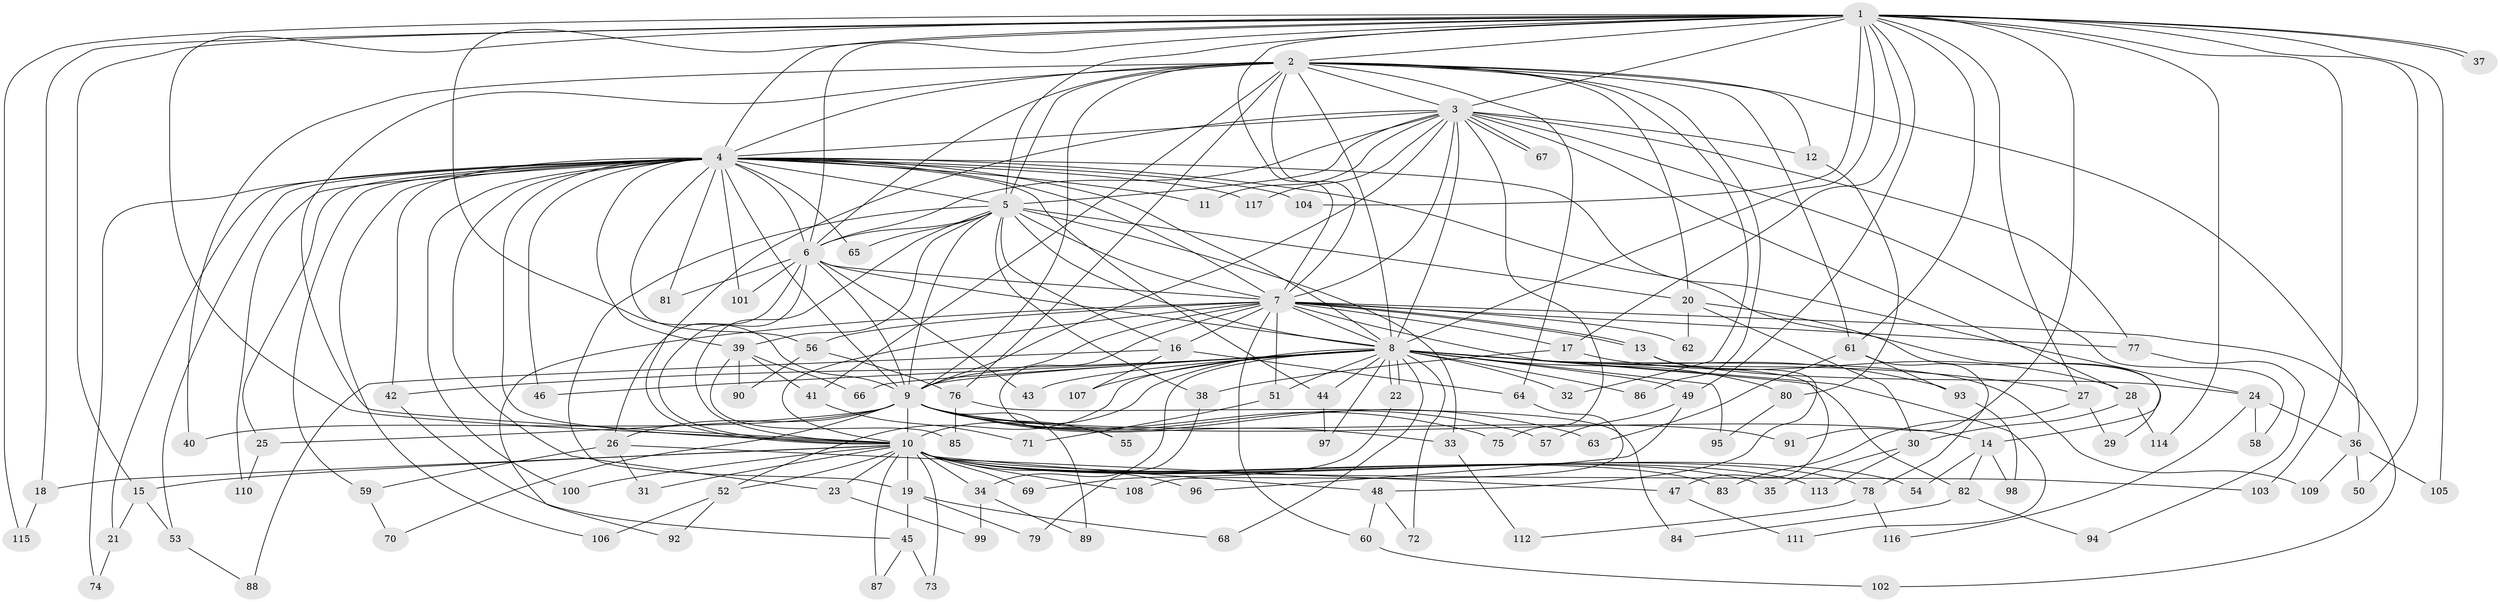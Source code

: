 // coarse degree distribution, {22: 0.011494252873563218, 19: 0.034482758620689655, 26: 0.022988505747126436, 17: 0.011494252873563218, 20: 0.011494252873563218, 31: 0.011494252873563218, 2: 0.4942528735632184, 3: 0.1839080459770115, 4: 0.12643678160919541, 5: 0.05747126436781609, 8: 0.011494252873563218, 6: 0.022988505747126436}
// Generated by graph-tools (version 1.1) at 2025/23/03/03/25 07:23:37]
// undirected, 117 vertices, 259 edges
graph export_dot {
graph [start="1"]
  node [color=gray90,style=filled];
  1;
  2;
  3;
  4;
  5;
  6;
  7;
  8;
  9;
  10;
  11;
  12;
  13;
  14;
  15;
  16;
  17;
  18;
  19;
  20;
  21;
  22;
  23;
  24;
  25;
  26;
  27;
  28;
  29;
  30;
  31;
  32;
  33;
  34;
  35;
  36;
  37;
  38;
  39;
  40;
  41;
  42;
  43;
  44;
  45;
  46;
  47;
  48;
  49;
  50;
  51;
  52;
  53;
  54;
  55;
  56;
  57;
  58;
  59;
  60;
  61;
  62;
  63;
  64;
  65;
  66;
  67;
  68;
  69;
  70;
  71;
  72;
  73;
  74;
  75;
  76;
  77;
  78;
  79;
  80;
  81;
  82;
  83;
  84;
  85;
  86;
  87;
  88;
  89;
  90;
  91;
  92;
  93;
  94;
  95;
  96;
  97;
  98;
  99;
  100;
  101;
  102;
  103;
  104;
  105;
  106;
  107;
  108;
  109;
  110;
  111;
  112;
  113;
  114;
  115;
  116;
  117;
  1 -- 2;
  1 -- 3;
  1 -- 4;
  1 -- 5;
  1 -- 6;
  1 -- 7;
  1 -- 8;
  1 -- 9;
  1 -- 10;
  1 -- 15;
  1 -- 17;
  1 -- 18;
  1 -- 27;
  1 -- 37;
  1 -- 37;
  1 -- 49;
  1 -- 50;
  1 -- 61;
  1 -- 91;
  1 -- 103;
  1 -- 104;
  1 -- 105;
  1 -- 114;
  1 -- 115;
  2 -- 3;
  2 -- 4;
  2 -- 5;
  2 -- 6;
  2 -- 7;
  2 -- 8;
  2 -- 9;
  2 -- 10;
  2 -- 12;
  2 -- 20;
  2 -- 32;
  2 -- 36;
  2 -- 40;
  2 -- 41;
  2 -- 61;
  2 -- 64;
  2 -- 76;
  2 -- 86;
  3 -- 4;
  3 -- 5;
  3 -- 6;
  3 -- 7;
  3 -- 8;
  3 -- 9;
  3 -- 10;
  3 -- 11;
  3 -- 12;
  3 -- 28;
  3 -- 58;
  3 -- 67;
  3 -- 67;
  3 -- 75;
  3 -- 77;
  3 -- 117;
  4 -- 5;
  4 -- 6;
  4 -- 7;
  4 -- 8;
  4 -- 9;
  4 -- 10;
  4 -- 11;
  4 -- 14;
  4 -- 21;
  4 -- 23;
  4 -- 24;
  4 -- 25;
  4 -- 39;
  4 -- 42;
  4 -- 44;
  4 -- 46;
  4 -- 53;
  4 -- 56;
  4 -- 59;
  4 -- 65;
  4 -- 74;
  4 -- 81;
  4 -- 100;
  4 -- 101;
  4 -- 104;
  4 -- 106;
  4 -- 110;
  4 -- 117;
  5 -- 6;
  5 -- 7;
  5 -- 8;
  5 -- 9;
  5 -- 10;
  5 -- 16;
  5 -- 19;
  5 -- 20;
  5 -- 33;
  5 -- 38;
  5 -- 39;
  5 -- 65;
  6 -- 7;
  6 -- 8;
  6 -- 9;
  6 -- 10;
  6 -- 26;
  6 -- 43;
  6 -- 81;
  6 -- 101;
  7 -- 8;
  7 -- 9;
  7 -- 10;
  7 -- 13;
  7 -- 13;
  7 -- 16;
  7 -- 17;
  7 -- 47;
  7 -- 51;
  7 -- 55;
  7 -- 56;
  7 -- 60;
  7 -- 62;
  7 -- 77;
  7 -- 92;
  7 -- 102;
  8 -- 9;
  8 -- 10;
  8 -- 22;
  8 -- 22;
  8 -- 27;
  8 -- 32;
  8 -- 34;
  8 -- 42;
  8 -- 43;
  8 -- 44;
  8 -- 46;
  8 -- 49;
  8 -- 51;
  8 -- 52;
  8 -- 66;
  8 -- 68;
  8 -- 72;
  8 -- 80;
  8 -- 82;
  8 -- 86;
  8 -- 93;
  8 -- 95;
  8 -- 97;
  8 -- 107;
  8 -- 109;
  8 -- 111;
  9 -- 10;
  9 -- 14;
  9 -- 25;
  9 -- 26;
  9 -- 33;
  9 -- 40;
  9 -- 55;
  9 -- 57;
  9 -- 63;
  9 -- 70;
  9 -- 75;
  9 -- 89;
  9 -- 91;
  10 -- 15;
  10 -- 18;
  10 -- 19;
  10 -- 23;
  10 -- 31;
  10 -- 34;
  10 -- 35;
  10 -- 48;
  10 -- 52;
  10 -- 54;
  10 -- 69;
  10 -- 73;
  10 -- 78;
  10 -- 83;
  10 -- 87;
  10 -- 96;
  10 -- 100;
  10 -- 103;
  10 -- 108;
  10 -- 113;
  12 -- 80;
  13 -- 24;
  13 -- 48;
  14 -- 54;
  14 -- 82;
  14 -- 98;
  15 -- 21;
  15 -- 53;
  16 -- 64;
  16 -- 88;
  16 -- 107;
  17 -- 28;
  17 -- 38;
  18 -- 115;
  19 -- 45;
  19 -- 68;
  19 -- 79;
  20 -- 29;
  20 -- 30;
  20 -- 62;
  21 -- 74;
  22 -- 69;
  23 -- 99;
  24 -- 36;
  24 -- 58;
  24 -- 116;
  25 -- 110;
  26 -- 31;
  26 -- 47;
  26 -- 59;
  27 -- 29;
  27 -- 83;
  28 -- 30;
  28 -- 114;
  30 -- 35;
  30 -- 113;
  33 -- 112;
  34 -- 89;
  34 -- 99;
  36 -- 50;
  36 -- 105;
  36 -- 109;
  38 -- 79;
  39 -- 41;
  39 -- 66;
  39 -- 85;
  39 -- 90;
  41 -- 71;
  42 -- 45;
  44 -- 97;
  45 -- 73;
  45 -- 87;
  47 -- 111;
  48 -- 60;
  48 -- 72;
  49 -- 57;
  49 -- 96;
  51 -- 71;
  52 -- 92;
  52 -- 106;
  53 -- 88;
  56 -- 76;
  56 -- 90;
  59 -- 70;
  60 -- 102;
  61 -- 63;
  61 -- 78;
  61 -- 93;
  64 -- 108;
  76 -- 84;
  76 -- 85;
  77 -- 94;
  78 -- 112;
  78 -- 116;
  80 -- 95;
  82 -- 84;
  82 -- 94;
  93 -- 98;
}
